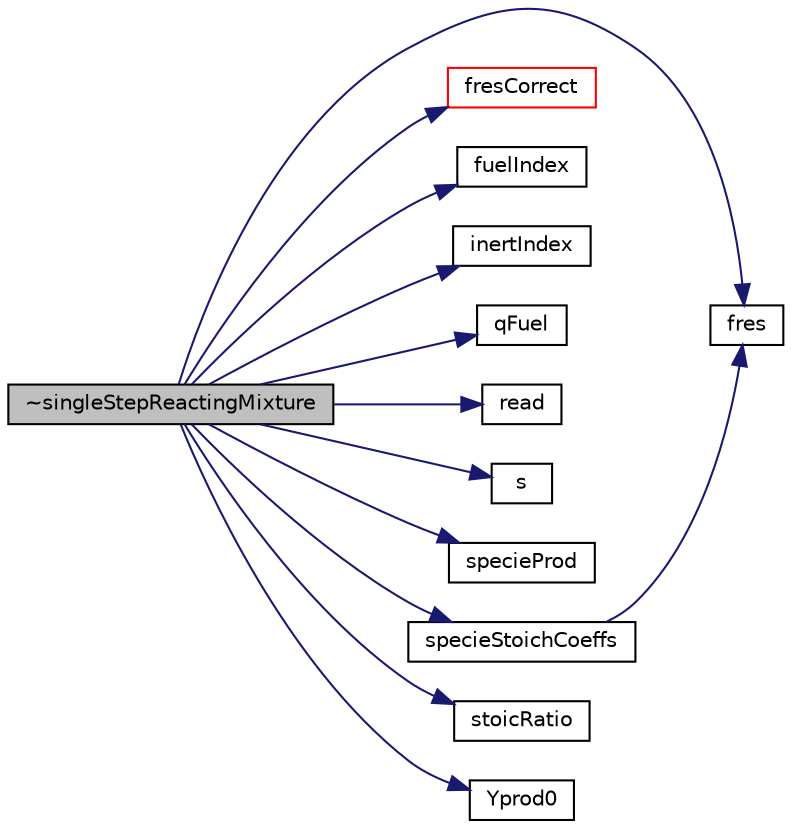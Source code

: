digraph "~singleStepReactingMixture"
{
  bgcolor="transparent";
  edge [fontname="Helvetica",fontsize="10",labelfontname="Helvetica",labelfontsize="10"];
  node [fontname="Helvetica",fontsize="10",shape=record];
  rankdir="LR";
  Node1 [label="~singleStepReactingMixture",height=0.2,width=0.4,color="black", fillcolor="grey75", style="filled", fontcolor="black"];
  Node1 -> Node2 [color="midnightblue",fontsize="10",style="solid",fontname="Helvetica"];
  Node2 [label="fres",height=0.2,width=0.4,color="black",URL="$a02389.html#a49400cd6eaaef57f467f27c41760eb1f",tooltip="Return the list of components residual. "];
  Node1 -> Node3 [color="midnightblue",fontsize="10",style="solid",fontname="Helvetica"];
  Node3 [label="fresCorrect",height=0.2,width=0.4,color="red",URL="$a02389.html#a105d3612693f9a241191e881a344b5cf",tooltip="Calculates the residual for all components. "];
  Node1 -> Node4 [color="midnightblue",fontsize="10",style="solid",fontname="Helvetica"];
  Node4 [label="fuelIndex",height=0.2,width=0.4,color="black",URL="$a02389.html#ae6058a9164878ea0e58bbf14df879b57",tooltip="Return the fuel specie index. "];
  Node1 -> Node5 [color="midnightblue",fontsize="10",style="solid",fontname="Helvetica"];
  Node5 [label="inertIndex",height=0.2,width=0.4,color="black",URL="$a02389.html#a606624b4ec68d93da349df137e550215",tooltip="Return the inert specie index. "];
  Node1 -> Node6 [color="midnightblue",fontsize="10",style="solid",fontname="Helvetica"];
  Node6 [label="qFuel",height=0.2,width=0.4,color="black",URL="$a02389.html#afcb93555410e846da87e78e5e2da52e3",tooltip="Return the heat of combustion [J/Kg]. "];
  Node1 -> Node7 [color="midnightblue",fontsize="10",style="solid",fontname="Helvetica"];
  Node7 [label="read",height=0.2,width=0.4,color="black",URL="$a02389.html#aa9b8764750bd9ff67ca32b6551dc7847",tooltip="Read dictionary. "];
  Node1 -> Node8 [color="midnightblue",fontsize="10",style="solid",fontname="Helvetica"];
  Node8 [label="s",height=0.2,width=0.4,color="black",URL="$a02389.html#ad5e0e9179ef18958bf69a90e4b5cb7a6",tooltip="Return the Stoichiometric oxygen-fuel mass ratio. "];
  Node1 -> Node9 [color="midnightblue",fontsize="10",style="solid",fontname="Helvetica"];
  Node9 [label="specieProd",height=0.2,width=0.4,color="black",URL="$a02389.html#a0b2588658cfa75072012f2ea72b2f13e",tooltip="Return the list to indicate if specie is produced/consumed. "];
  Node1 -> Node10 [color="midnightblue",fontsize="10",style="solid",fontname="Helvetica"];
  Node10 [label="specieStoichCoeffs",height=0.2,width=0.4,color="black",URL="$a02389.html#a4f83cbad6d3e527750a1db769b57bf6a",tooltip="Return the stoichiometric coefficient for the reaction. "];
  Node10 -> Node2 [color="midnightblue",fontsize="10",style="solid",fontname="Helvetica"];
  Node1 -> Node11 [color="midnightblue",fontsize="10",style="solid",fontname="Helvetica"];
  Node11 [label="stoicRatio",height=0.2,width=0.4,color="black",URL="$a02389.html#aa2cd820a9c589e5fbaf5117dc0ae5c6d",tooltip="Return the stoichiometric air-fuel mass ratio. "];
  Node1 -> Node12 [color="midnightblue",fontsize="10",style="solid",fontname="Helvetica"];
  Node12 [label="Yprod0",height=0.2,width=0.4,color="black",URL="$a02389.html#aef20e585964a18b7518f4fc445179cc5",tooltip="Return the list of products mass concentrations. "];
}
